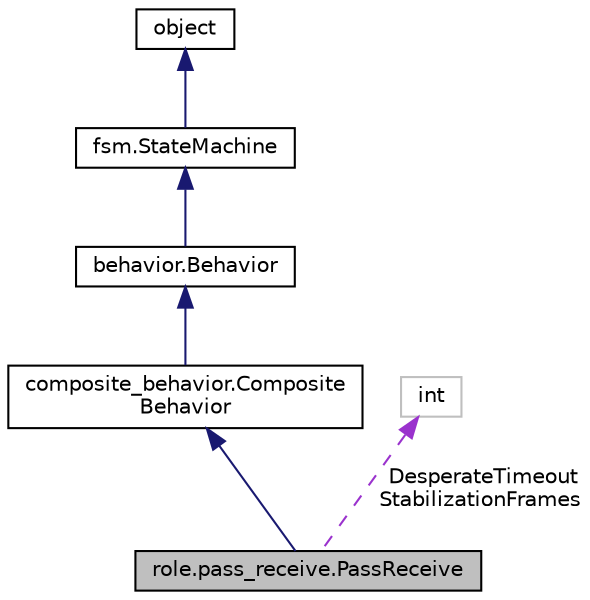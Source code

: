 digraph "role.pass_receive.PassReceive"
{
 // INTERACTIVE_SVG=YES
  edge [fontname="Helvetica",fontsize="10",labelfontname="Helvetica",labelfontsize="10"];
  node [fontname="Helvetica",fontsize="10",shape=record];
  Node1 [label="role.pass_receive.PassReceive",height=0.2,width=0.4,color="black", fillcolor="grey75", style="filled", fontcolor="black"];
  Node2 -> Node1 [dir="back",color="midnightblue",fontsize="10",style="solid",fontname="Helvetica"];
  Node2 [label="composite_behavior.Composite\lBehavior",height=0.2,width=0.4,color="black", fillcolor="white", style="filled",URL="$d8/d31/classcomposite__behavior_1_1_composite_behavior.html",tooltip="A composite behavior is one that has 0+ named subbehaviors this class has methods for making it easy ..."];
  Node3 -> Node2 [dir="back",color="midnightblue",fontsize="10",style="solid",fontname="Helvetica"];
  Node3 [label="behavior.Behavior",height=0.2,width=0.4,color="black", fillcolor="white", style="filled",URL="$d3/d7e/classbehavior_1_1_behavior.html",tooltip="Behavior is an abstract superclass for Skill, Play, etc. "];
  Node4 -> Node3 [dir="back",color="midnightblue",fontsize="10",style="solid",fontname="Helvetica"];
  Node4 [label="fsm.StateMachine",height=0.2,width=0.4,color="black", fillcolor="white", style="filled",URL="$d4/dd8/classfsm_1_1_state_machine.html"];
  Node5 -> Node4 [dir="back",color="midnightblue",fontsize="10",style="solid",fontname="Helvetica"];
  Node5 [label="object",height=0.2,width=0.4,color="black", fillcolor="white", style="filled",URL="$dc/dd8/classobject.html"];
  Node6 -> Node1 [dir="back",color="darkorchid3",fontsize="10",style="dashed",label=" DesperateTimeout\nStabilizationFrames" ,fontname="Helvetica"];
  Node6 [label="int",height=0.2,width=0.4,color="grey75", fillcolor="white", style="filled"];
}
